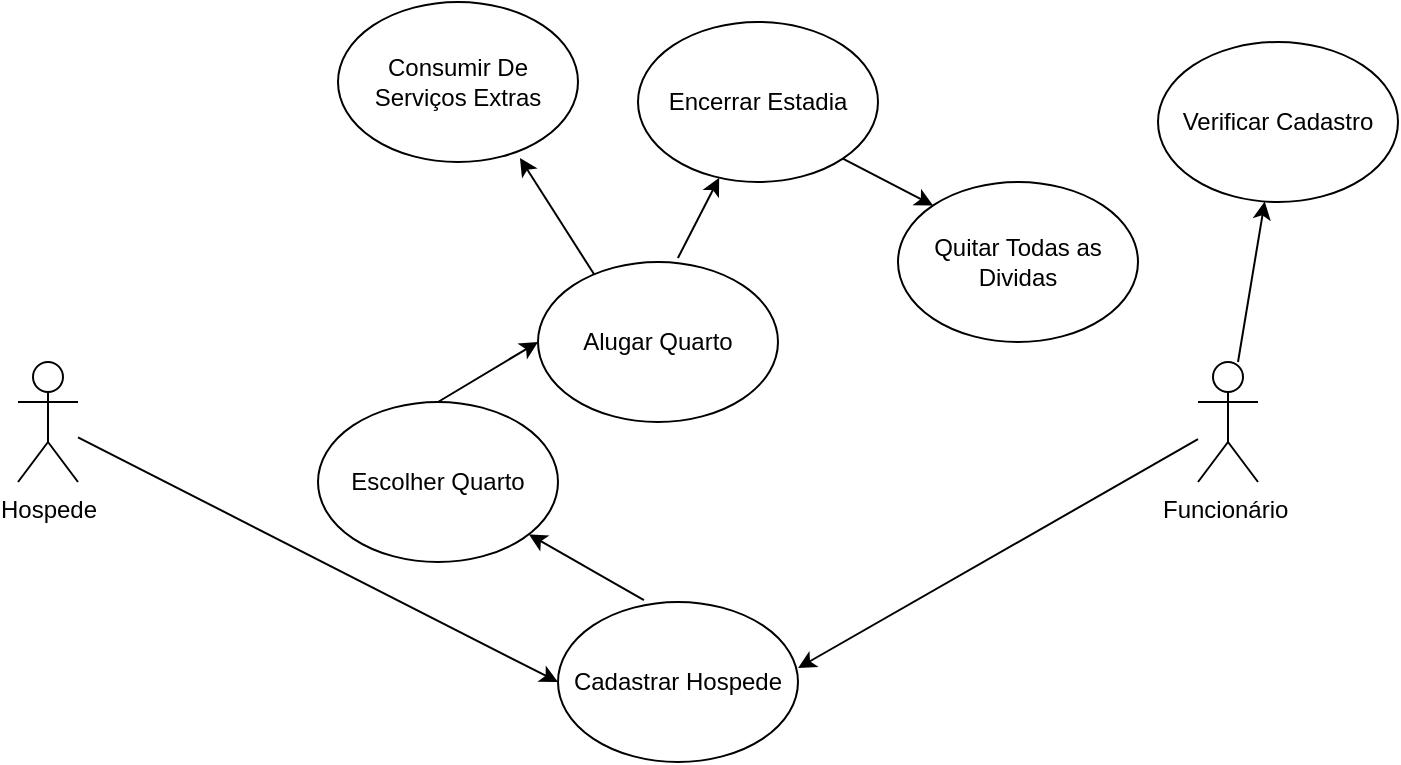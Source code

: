 <mxfile version="21.2.6" type="github">
  <diagram name="Página-1" id="090C5BfIKsPb5IIpAw25">
    <mxGraphModel dx="880" dy="484" grid="1" gridSize="10" guides="1" tooltips="1" connect="1" arrows="1" fold="1" page="1" pageScale="1" pageWidth="827" pageHeight="1169" math="0" shadow="0">
      <root>
        <mxCell id="0" />
        <mxCell id="1" parent="0" />
        <mxCell id="Zgf-avjBoHdvqSR2Pd4k-1" value="Hospede" style="shape=umlActor;verticalLabelPosition=bottom;verticalAlign=top;html=1;outlineConnect=0;" vertex="1" parent="1">
          <mxGeometry x="100" y="210" width="30" height="60" as="geometry" />
        </mxCell>
        <mxCell id="Zgf-avjBoHdvqSR2Pd4k-2" value="Funcionário&amp;nbsp;" style="shape=umlActor;verticalLabelPosition=bottom;verticalAlign=top;html=1;outlineConnect=0;" vertex="1" parent="1">
          <mxGeometry x="690" y="210" width="30" height="60" as="geometry" />
        </mxCell>
        <mxCell id="Zgf-avjBoHdvqSR2Pd4k-3" value="Alugar Quarto" style="ellipse;whiteSpace=wrap;html=1;" vertex="1" parent="1">
          <mxGeometry x="360" y="160" width="120" height="80" as="geometry" />
        </mxCell>
        <mxCell id="Zgf-avjBoHdvqSR2Pd4k-6" value="Verificar Cadastro" style="ellipse;whiteSpace=wrap;html=1;" vertex="1" parent="1">
          <mxGeometry x="670" y="50" width="120" height="80" as="geometry" />
        </mxCell>
        <mxCell id="Zgf-avjBoHdvqSR2Pd4k-7" value="Cadastrar Hospede" style="ellipse;whiteSpace=wrap;html=1;" vertex="1" parent="1">
          <mxGeometry x="370" y="330" width="120" height="80" as="geometry" />
        </mxCell>
        <mxCell id="Zgf-avjBoHdvqSR2Pd4k-8" value="Consumir De Serviços Extras" style="ellipse;whiteSpace=wrap;html=1;" vertex="1" parent="1">
          <mxGeometry x="260" y="30" width="120" height="80" as="geometry" />
        </mxCell>
        <mxCell id="Zgf-avjBoHdvqSR2Pd4k-9" value="Escolher Quarto" style="ellipse;whiteSpace=wrap;html=1;" vertex="1" parent="1">
          <mxGeometry x="250" y="230" width="120" height="80" as="geometry" />
        </mxCell>
        <mxCell id="Zgf-avjBoHdvqSR2Pd4k-10" value="" style="endArrow=classic;html=1;rounded=0;entryX=0;entryY=0.5;entryDx=0;entryDy=0;" edge="1" parent="1" source="Zgf-avjBoHdvqSR2Pd4k-1" target="Zgf-avjBoHdvqSR2Pd4k-7">
          <mxGeometry width="50" height="50" relative="1" as="geometry">
            <mxPoint x="140" y="240" as="sourcePoint" />
            <mxPoint x="190" y="190" as="targetPoint" />
          </mxGeometry>
        </mxCell>
        <mxCell id="Zgf-avjBoHdvqSR2Pd4k-12" value="" style="endArrow=classic;html=1;rounded=0;entryX=1;entryY=0.413;entryDx=0;entryDy=0;entryPerimeter=0;" edge="1" parent="1" source="Zgf-avjBoHdvqSR2Pd4k-2" target="Zgf-avjBoHdvqSR2Pd4k-7">
          <mxGeometry width="50" height="50" relative="1" as="geometry">
            <mxPoint x="390" y="270" as="sourcePoint" />
            <mxPoint x="440" y="220" as="targetPoint" />
          </mxGeometry>
        </mxCell>
        <mxCell id="Zgf-avjBoHdvqSR2Pd4k-13" value="" style="endArrow=classic;html=1;rounded=0;" edge="1" parent="1" source="Zgf-avjBoHdvqSR2Pd4k-2" target="Zgf-avjBoHdvqSR2Pd4k-6">
          <mxGeometry width="50" height="50" relative="1" as="geometry">
            <mxPoint x="390" y="270" as="sourcePoint" />
            <mxPoint x="440" y="220" as="targetPoint" />
          </mxGeometry>
        </mxCell>
        <mxCell id="Zgf-avjBoHdvqSR2Pd4k-14" value="" style="endArrow=classic;html=1;rounded=0;exitX=0.358;exitY=-0.012;exitDx=0;exitDy=0;exitPerimeter=0;" edge="1" parent="1" source="Zgf-avjBoHdvqSR2Pd4k-7" target="Zgf-avjBoHdvqSR2Pd4k-9">
          <mxGeometry width="50" height="50" relative="1" as="geometry">
            <mxPoint x="390" y="270" as="sourcePoint" />
            <mxPoint x="440" y="220" as="targetPoint" />
          </mxGeometry>
        </mxCell>
        <mxCell id="Zgf-avjBoHdvqSR2Pd4k-15" value="" style="endArrow=classic;html=1;rounded=0;exitX=0.5;exitY=0;exitDx=0;exitDy=0;entryX=0;entryY=0.5;entryDx=0;entryDy=0;" edge="1" parent="1" source="Zgf-avjBoHdvqSR2Pd4k-9" target="Zgf-avjBoHdvqSR2Pd4k-3">
          <mxGeometry width="50" height="50" relative="1" as="geometry">
            <mxPoint x="295" y="225" as="sourcePoint" />
            <mxPoint x="345" y="175" as="targetPoint" />
          </mxGeometry>
        </mxCell>
        <mxCell id="Zgf-avjBoHdvqSR2Pd4k-16" value="" style="endArrow=classic;html=1;rounded=0;entryX=0.758;entryY=0.975;entryDx=0;entryDy=0;entryPerimeter=0;exitX=0.233;exitY=0.075;exitDx=0;exitDy=0;exitPerimeter=0;" edge="1" parent="1" source="Zgf-avjBoHdvqSR2Pd4k-3" target="Zgf-avjBoHdvqSR2Pd4k-8">
          <mxGeometry width="50" height="50" relative="1" as="geometry">
            <mxPoint x="390" y="270" as="sourcePoint" />
            <mxPoint x="440" y="220" as="targetPoint" />
          </mxGeometry>
        </mxCell>
        <mxCell id="Zgf-avjBoHdvqSR2Pd4k-17" value="Encerrar Estadia" style="ellipse;whiteSpace=wrap;html=1;" vertex="1" parent="1">
          <mxGeometry x="410" y="40" width="120" height="80" as="geometry" />
        </mxCell>
        <mxCell id="Zgf-avjBoHdvqSR2Pd4k-18" value="" style="endArrow=classic;html=1;rounded=0;exitX=0.583;exitY=-0.025;exitDx=0;exitDy=0;exitPerimeter=0;" edge="1" parent="1" source="Zgf-avjBoHdvqSR2Pd4k-3" target="Zgf-avjBoHdvqSR2Pd4k-17">
          <mxGeometry width="50" height="50" relative="1" as="geometry">
            <mxPoint x="390" y="270" as="sourcePoint" />
            <mxPoint x="440" y="300" as="targetPoint" />
          </mxGeometry>
        </mxCell>
        <mxCell id="Zgf-avjBoHdvqSR2Pd4k-19" value="Quitar Todas as Dividas" style="ellipse;whiteSpace=wrap;html=1;" vertex="1" parent="1">
          <mxGeometry x="540" y="120" width="120" height="80" as="geometry" />
        </mxCell>
        <mxCell id="Zgf-avjBoHdvqSR2Pd4k-20" value="" style="endArrow=classic;html=1;rounded=0;entryX=0;entryY=0;entryDx=0;entryDy=0;exitX=1;exitY=1;exitDx=0;exitDy=0;" edge="1" parent="1" source="Zgf-avjBoHdvqSR2Pd4k-17" target="Zgf-avjBoHdvqSR2Pd4k-19">
          <mxGeometry width="50" height="50" relative="1" as="geometry">
            <mxPoint x="390" y="210" as="sourcePoint" />
            <mxPoint x="440" y="160" as="targetPoint" />
          </mxGeometry>
        </mxCell>
      </root>
    </mxGraphModel>
  </diagram>
</mxfile>
